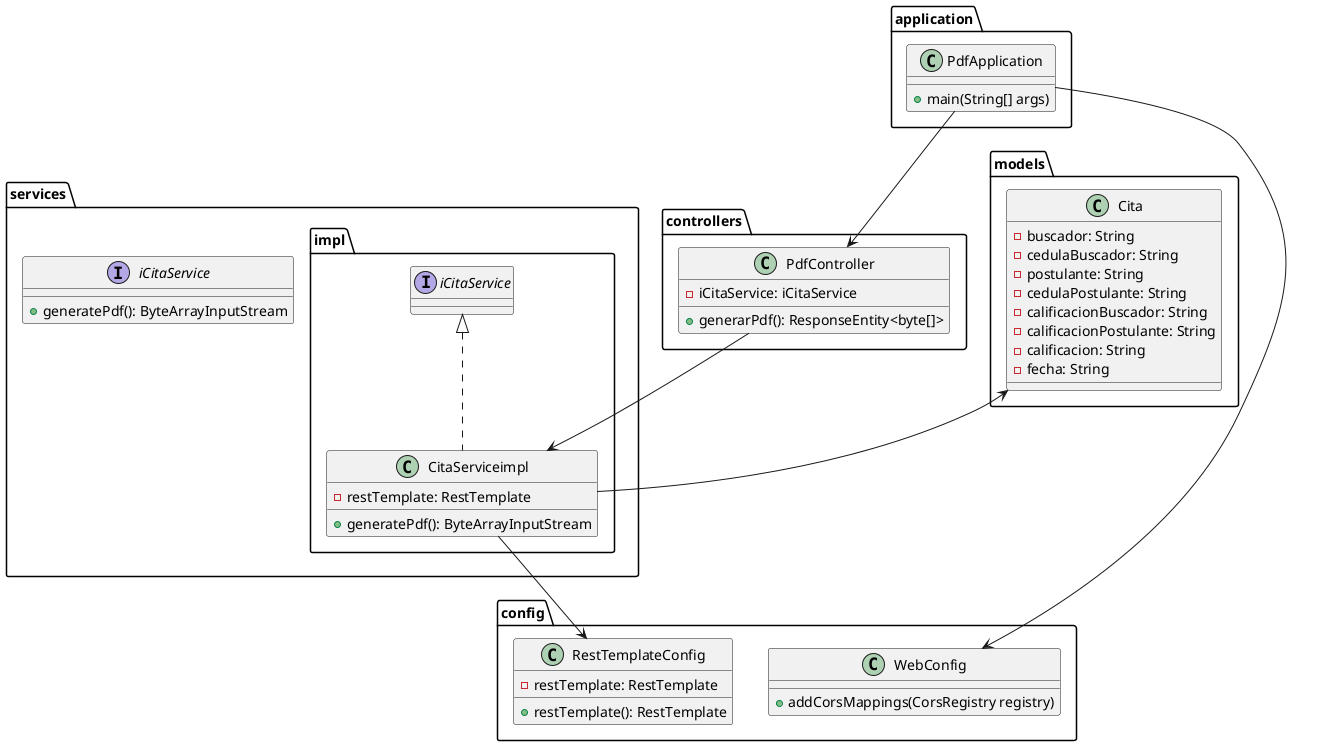 @startuml

package "config" {
    class RestTemplateConfig {
        - restTemplate: RestTemplate
        + restTemplate(): RestTemplate
    }

    class WebConfig {
        + addCorsMappings(CorsRegistry registry)
    }
}

package "controllers" {
    class PdfController {
        - iCitaService: iCitaService
        + generarPdf(): ResponseEntity<byte[]>
    }
}

package "models" {
    class Cita {
        - buscador: String
        - cedulaBuscador: String
        - postulante: String
        - cedulaPostulante: String
        - calificacionBuscador: String
        - calificacionPostulante: String
        - calificacion: String
        - fecha: String
    }
}

package "services" {
    package impl{
    class CitaServiceimpl implements iCitaService{
            - restTemplate: RestTemplate
            + generatePdf(): ByteArrayInputStream
        }
    }

    interface iCitaService {
        + generatePdf(): ByteArrayInputStream
    }
}

package "application" {
    class PdfApplication {
        + main(String[] args)
    }
}


PdfApplication --> WebConfig
PdfApplication --> PdfController
PdfController --> CitaServiceimpl
CitaServiceimpl --> RestTemplateConfig
Cita <-- CitaServiceimpl

@enduml
